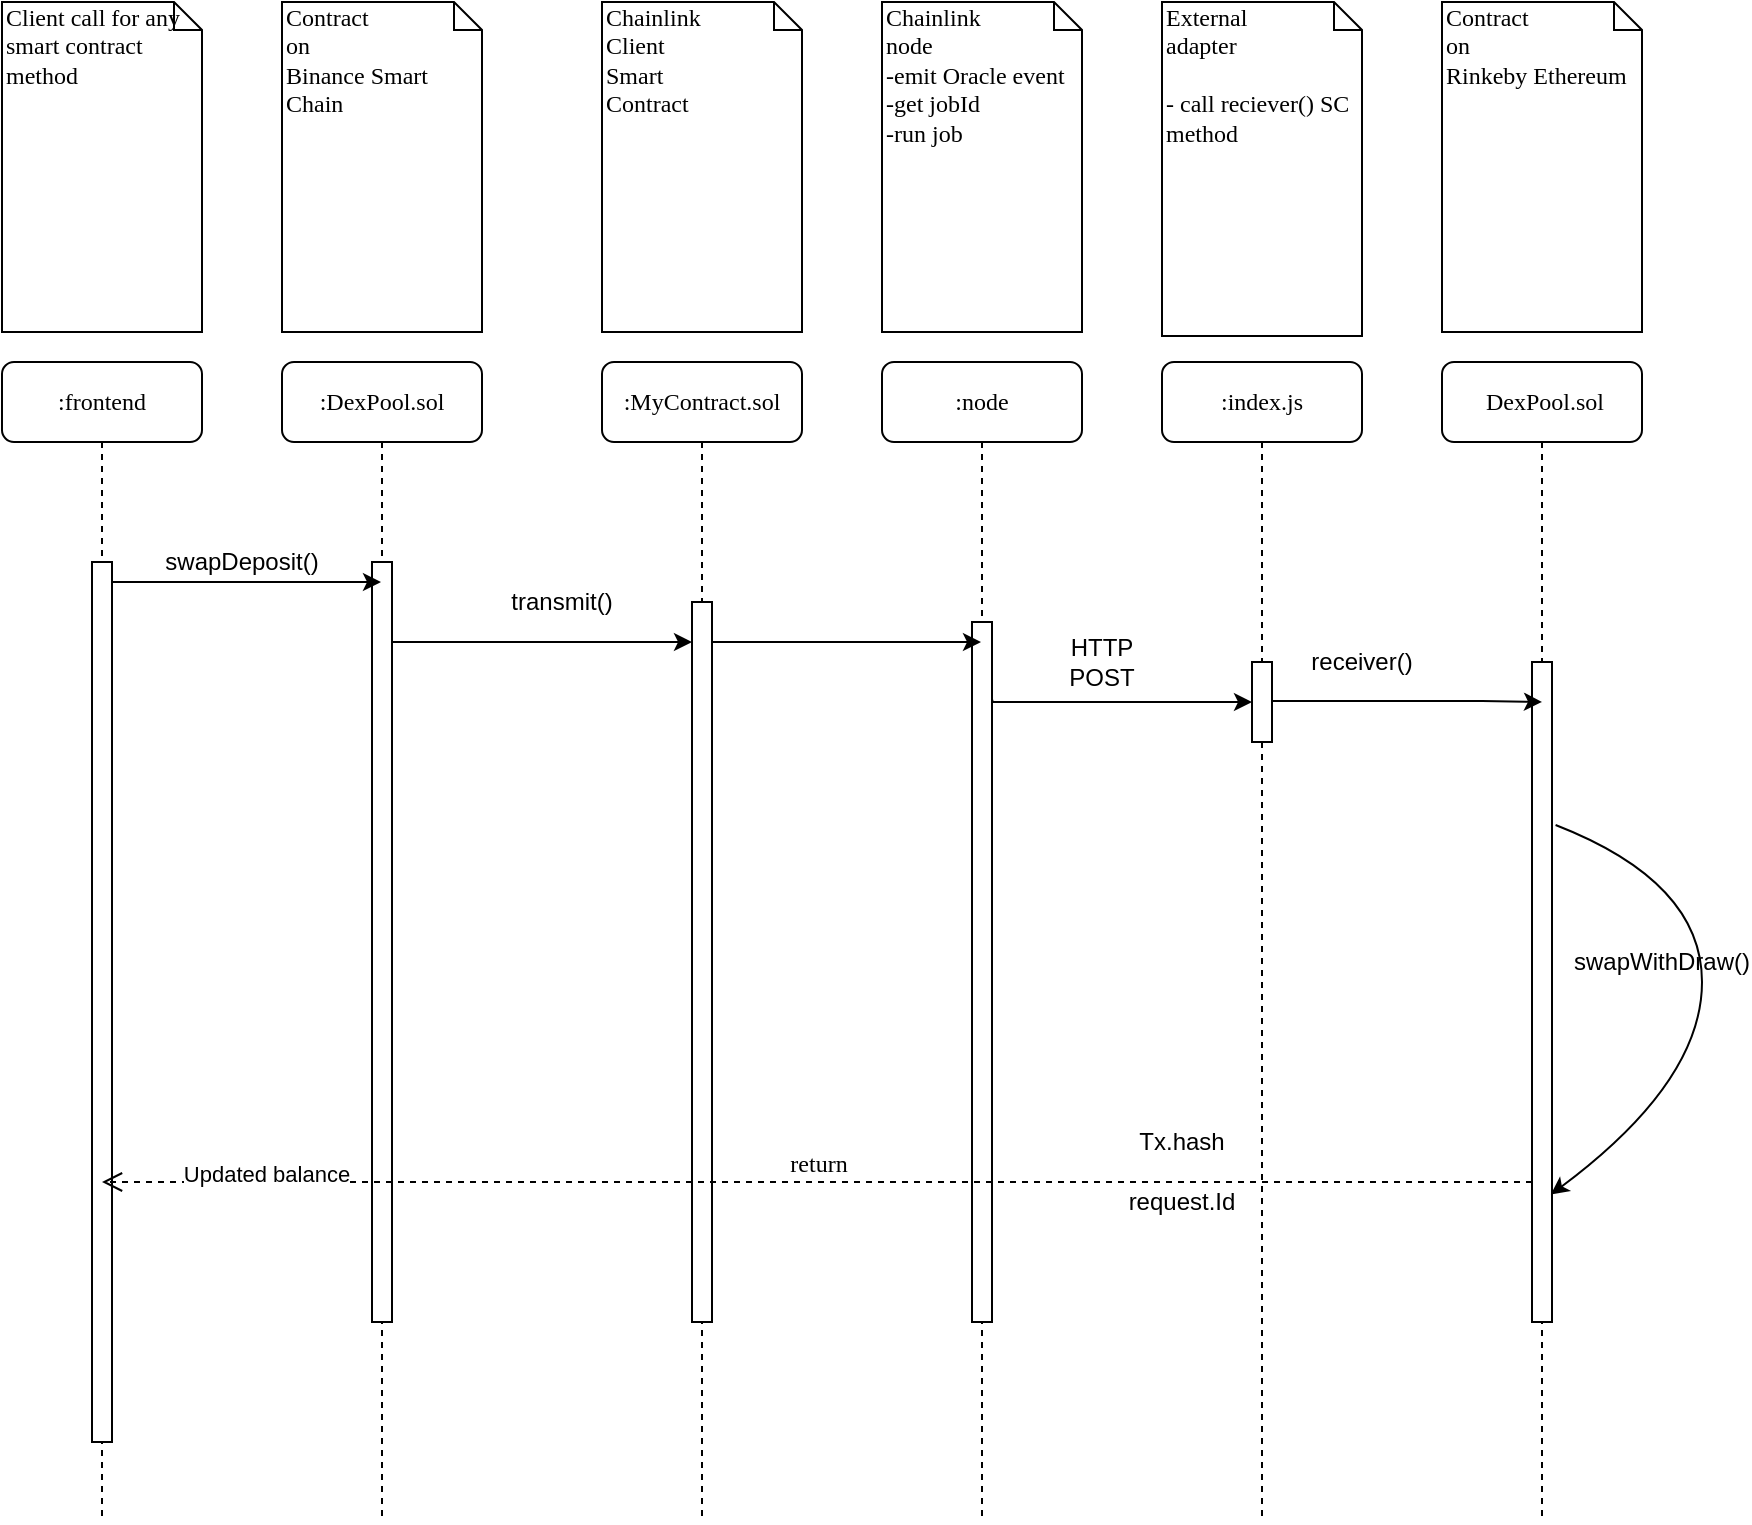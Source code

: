 <mxfile version="14.3.0" type="device"><diagram name="Page-1" id="13e1069c-82ec-6db2-03f1-153e76fe0fe0"><mxGraphModel dx="1483" dy="789" grid="1" gridSize="10" guides="1" tooltips="1" connect="1" arrows="1" fold="1" page="1" pageScale="1" pageWidth="1100" pageHeight="850" background="#ffffff" math="0" shadow="0"><root><mxCell id="0"/><mxCell id="1" parent="0"/><mxCell id="7baba1c4bc27f4b0-2" value=":DexPool.sol" style="shape=umlLifeline;perimeter=lifelinePerimeter;whiteSpace=wrap;html=1;container=1;collapsible=0;recursiveResize=0;outlineConnect=0;rounded=1;shadow=0;comic=0;labelBackgroundColor=none;strokeWidth=1;fontFamily=Verdana;fontSize=12;align=center;" parent="1" vertex="1"><mxGeometry x="265" y="220" width="100" height="580" as="geometry"/></mxCell><mxCell id="7baba1c4bc27f4b0-10" value="" style="html=1;points=[];perimeter=orthogonalPerimeter;rounded=0;shadow=0;comic=0;labelBackgroundColor=none;strokeWidth=1;fontFamily=Verdana;fontSize=12;align=center;" parent="7baba1c4bc27f4b0-2" vertex="1"><mxGeometry x="45" y="100" width="10" height="380" as="geometry"/></mxCell><mxCell id="7baba1c4bc27f4b0-3" value=":MyContract.sol&lt;br&gt;" style="shape=umlLifeline;perimeter=lifelinePerimeter;whiteSpace=wrap;html=1;container=1;collapsible=0;recursiveResize=0;outlineConnect=0;rounded=1;shadow=0;comic=0;labelBackgroundColor=none;strokeWidth=1;fontFamily=Verdana;fontSize=12;align=center;" parent="1" vertex="1"><mxGeometry x="425" y="220" width="100" height="580" as="geometry"/></mxCell><mxCell id="7baba1c4bc27f4b0-13" value="" style="html=1;points=[];perimeter=orthogonalPerimeter;rounded=0;shadow=0;comic=0;labelBackgroundColor=none;strokeWidth=1;fontFamily=Verdana;fontSize=12;align=center;" parent="7baba1c4bc27f4b0-3" vertex="1"><mxGeometry x="45" y="120" width="10" height="360" as="geometry"/></mxCell><mxCell id="7baba1c4bc27f4b0-4" value=":node" style="shape=umlLifeline;perimeter=lifelinePerimeter;whiteSpace=wrap;html=1;container=1;collapsible=0;recursiveResize=0;outlineConnect=0;rounded=1;shadow=0;comic=0;labelBackgroundColor=none;strokeWidth=1;fontFamily=Verdana;fontSize=12;align=center;" parent="1" vertex="1"><mxGeometry x="565" y="220" width="100" height="580" as="geometry"/></mxCell><mxCell id="7baba1c4bc27f4b0-5" value=":index.js" style="shape=umlLifeline;perimeter=lifelinePerimeter;whiteSpace=wrap;html=1;container=1;collapsible=0;recursiveResize=0;outlineConnect=0;rounded=1;shadow=0;comic=0;labelBackgroundColor=none;strokeWidth=1;fontFamily=Verdana;fontSize=12;align=center;" parent="1" vertex="1"><mxGeometry x="705" y="220" width="100" height="580" as="geometry"/></mxCell><mxCell id="7baba1c4bc27f4b0-6" value="&amp;nbsp;DexPool.sol" style="shape=umlLifeline;perimeter=lifelinePerimeter;whiteSpace=wrap;html=1;container=1;collapsible=0;recursiveResize=0;outlineConnect=0;rounded=1;shadow=0;comic=0;labelBackgroundColor=none;strokeWidth=1;fontFamily=Verdana;fontSize=12;align=center;" parent="1" vertex="1"><mxGeometry x="845" y="220" width="100" height="580" as="geometry"/></mxCell><mxCell id="7baba1c4bc27f4b0-25" value="" style="html=1;points=[];perimeter=orthogonalPerimeter;rounded=0;shadow=0;comic=0;labelBackgroundColor=none;strokeColor=#000000;strokeWidth=1;fillColor=#FFFFFF;fontFamily=Verdana;fontSize=12;fontColor=#000000;align=center;" parent="7baba1c4bc27f4b0-6" vertex="1"><mxGeometry x="45" y="150" width="10" height="330" as="geometry"/></mxCell><mxCell id="7P02YDkuVzpICBayw-eX-15" value="" style="curved=1;endArrow=classic;html=1;entryX=0.94;entryY=0.807;entryDx=0;entryDy=0;entryPerimeter=0;exitX=1.18;exitY=0.247;exitDx=0;exitDy=0;exitPerimeter=0;" edge="1" parent="7baba1c4bc27f4b0-6" source="7baba1c4bc27f4b0-25" target="7baba1c4bc27f4b0-25"><mxGeometry width="50" height="50" relative="1" as="geometry"><mxPoint x="70" y="160" as="sourcePoint"/><mxPoint x="120" y="110" as="targetPoint"/><Array as="points"><mxPoint x="130" y="260"/><mxPoint x="130" y="360"/></Array></mxGeometry></mxCell><mxCell id="7baba1c4bc27f4b0-8" value=":frontend" style="shape=umlLifeline;perimeter=lifelinePerimeter;whiteSpace=wrap;html=1;container=1;collapsible=0;recursiveResize=0;outlineConnect=0;rounded=1;shadow=0;comic=0;labelBackgroundColor=none;strokeWidth=1;fontFamily=Verdana;fontSize=12;align=center;" parent="1" vertex="1"><mxGeometry x="125" y="220" width="100" height="580" as="geometry"/></mxCell><mxCell id="7baba1c4bc27f4b0-9" value="" style="html=1;points=[];perimeter=orthogonalPerimeter;rounded=0;shadow=0;comic=0;labelBackgroundColor=none;strokeWidth=1;fontFamily=Verdana;fontSize=12;align=center;" parent="7baba1c4bc27f4b0-8" vertex="1"><mxGeometry x="45" y="100" width="10" height="440" as="geometry"/></mxCell><mxCell id="7baba1c4bc27f4b0-16" value="" style="html=1;points=[];perimeter=orthogonalPerimeter;rounded=0;shadow=0;comic=0;labelBackgroundColor=none;strokeWidth=1;fontFamily=Verdana;fontSize=12;align=center;" parent="1" vertex="1"><mxGeometry x="610" y="350" width="10" height="350" as="geometry"/></mxCell><mxCell id="7baba1c4bc27f4b0-19" value="" style="html=1;points=[];perimeter=orthogonalPerimeter;rounded=0;shadow=0;comic=0;labelBackgroundColor=none;strokeWidth=1;fontFamily=Verdana;fontSize=12;align=center;" parent="1" vertex="1"><mxGeometry x="750" y="370" width="10" height="40" as="geometry"/></mxCell><mxCell id="7baba1c4bc27f4b0-27" value="return" style="html=1;verticalAlign=bottom;endArrow=open;dashed=1;endSize=8;labelBackgroundColor=none;fontFamily=Verdana;fontSize=12;" parent="1" source="7baba1c4bc27f4b0-25" target="7baba1c4bc27f4b0-8" edge="1"><mxGeometry relative="1" as="geometry"><mxPoint x="775" y="631" as="targetPoint"/><Array as="points"><mxPoint x="765" y="630"/></Array></mxGeometry></mxCell><mxCell id="7P02YDkuVzpICBayw-eX-25" value="Updated balance" style="edgeLabel;html=1;align=center;verticalAlign=middle;resizable=0;points=[];" vertex="1" connectable="0" parent="7baba1c4bc27f4b0-27"><mxGeometry x="0.772" y="-4" relative="1" as="geometry"><mxPoint as="offset"/></mxGeometry></mxCell><mxCell id="7baba1c4bc27f4b0-40" value="Client call for any smart contract method" style="shape=note;whiteSpace=wrap;html=1;size=14;verticalAlign=top;align=left;spacingTop=-6;rounded=0;shadow=0;comic=0;labelBackgroundColor=none;strokeWidth=1;fontFamily=Verdana;fontSize=12" parent="1" vertex="1"><mxGeometry x="125" y="40" width="100" height="165" as="geometry"/></mxCell><mxCell id="7baba1c4bc27f4b0-41" value="Contract&lt;br&gt;on&lt;br&gt;Binance Smart Chain" style="shape=note;whiteSpace=wrap;html=1;size=14;verticalAlign=top;align=left;spacingTop=-6;rounded=0;shadow=0;comic=0;labelBackgroundColor=none;strokeWidth=1;fontFamily=Verdana;fontSize=12" parent="1" vertex="1"><mxGeometry x="265" y="40" width="100" height="165" as="geometry"/></mxCell><mxCell id="7baba1c4bc27f4b0-42" value="&lt;span style=&quot;text-align: center&quot;&gt;Chainlink&lt;br&gt;Client&lt;br&gt;Smart&lt;br&gt;Contract&lt;br&gt;&lt;/span&gt;" style="shape=note;whiteSpace=wrap;html=1;size=14;verticalAlign=top;align=left;spacingTop=-6;rounded=0;shadow=0;comic=0;labelBackgroundColor=none;strokeWidth=1;fontFamily=Verdana;fontSize=12" parent="1" vertex="1"><mxGeometry x="425" y="40" width="100" height="165" as="geometry"/></mxCell><mxCell id="7baba1c4bc27f4b0-43" value="Chainlink&lt;br&gt;node&lt;br&gt;-emit Oracle event&lt;br&gt;-get jobId&lt;br&gt;-run job" style="shape=note;whiteSpace=wrap;html=1;size=14;verticalAlign=top;align=left;spacingTop=-6;rounded=0;shadow=0;comic=0;labelBackgroundColor=none;strokeWidth=1;fontFamily=Verdana;fontSize=12" parent="1" vertex="1"><mxGeometry x="565" y="40" width="100" height="165" as="geometry"/></mxCell><mxCell id="7baba1c4bc27f4b0-44" value="External&lt;br&gt;adapter&lt;br&gt;&lt;br&gt;- call reciever() SC method" style="shape=note;whiteSpace=wrap;html=1;size=14;verticalAlign=top;align=left;spacingTop=-6;rounded=0;shadow=0;comic=0;labelBackgroundColor=none;strokeWidth=1;fontFamily=Verdana;fontSize=12" parent="1" vertex="1"><mxGeometry x="705" y="40" width="100" height="167" as="geometry"/></mxCell><mxCell id="7baba1c4bc27f4b0-45" value="Contract&lt;br&gt;on&lt;br&gt;Rinkeby Ethereum" style="shape=note;whiteSpace=wrap;html=1;size=14;verticalAlign=top;align=left;spacingTop=-6;rounded=0;shadow=0;comic=0;labelBackgroundColor=none;strokeWidth=1;fontFamily=Verdana;fontSize=12" parent="1" vertex="1"><mxGeometry x="845" y="40" width="100" height="165" as="geometry"/></mxCell><mxCell id="7P02YDkuVzpICBayw-eX-3" style="edgeStyle=orthogonalEdgeStyle;rounded=0;orthogonalLoop=1;jettySize=auto;html=1;" edge="1" parent="1" source="7baba1c4bc27f4b0-9" target="7baba1c4bc27f4b0-2"><mxGeometry relative="1" as="geometry"><Array as="points"><mxPoint x="195" y="330"/><mxPoint x="195" y="330"/></Array></mxGeometry></mxCell><mxCell id="7P02YDkuVzpICBayw-eX-4" value="swapDeposit()" style="text;html=1;strokeColor=none;fillColor=none;align=center;verticalAlign=middle;whiteSpace=wrap;rounded=0;" vertex="1" parent="1"><mxGeometry x="225" y="310" width="40" height="20" as="geometry"/></mxCell><mxCell id="7P02YDkuVzpICBayw-eX-6" style="edgeStyle=orthogonalEdgeStyle;rounded=0;orthogonalLoop=1;jettySize=auto;html=1;" edge="1" parent="1" source="7baba1c4bc27f4b0-10" target="7baba1c4bc27f4b0-13"><mxGeometry relative="1" as="geometry"><mxPoint x="315" y="370" as="sourcePoint"/><mxPoint x="449.5" y="370" as="targetPoint"/><Array as="points"><mxPoint x="425" y="360"/><mxPoint x="425" y="360"/></Array></mxGeometry></mxCell><mxCell id="7P02YDkuVzpICBayw-eX-8" value="transmit()" style="text;html=1;strokeColor=none;fillColor=none;align=center;verticalAlign=middle;whiteSpace=wrap;rounded=0;" vertex="1" parent="1"><mxGeometry x="375" y="330" width="60" height="20" as="geometry"/></mxCell><mxCell id="7P02YDkuVzpICBayw-eX-9" style="edgeStyle=orthogonalEdgeStyle;rounded=0;orthogonalLoop=1;jettySize=auto;html=1;" edge="1" parent="1" source="7baba1c4bc27f4b0-13" target="7baba1c4bc27f4b0-4"><mxGeometry relative="1" as="geometry"><mxPoint x="485" y="370" as="sourcePoint"/><mxPoint x="625" y="360" as="targetPoint"/><Array as="points"><mxPoint x="555" y="360"/><mxPoint x="555" y="360"/></Array></mxGeometry></mxCell><mxCell id="7P02YDkuVzpICBayw-eX-10" style="edgeStyle=orthogonalEdgeStyle;rounded=0;orthogonalLoop=1;jettySize=auto;html=1;" edge="1" parent="1"><mxGeometry relative="1" as="geometry"><mxPoint x="760" y="389.5" as="sourcePoint"/><mxPoint x="895" y="390" as="targetPoint"/><Array as="points"><mxPoint x="865" y="389.5"/><mxPoint x="865" y="389.5"/></Array></mxGeometry></mxCell><mxCell id="7P02YDkuVzpICBayw-eX-12" value="receiver()" style="text;html=1;strokeColor=none;fillColor=none;align=center;verticalAlign=middle;whiteSpace=wrap;rounded=0;" vertex="1" parent="1"><mxGeometry x="785" y="360" width="40" height="20" as="geometry"/></mxCell><mxCell id="7P02YDkuVzpICBayw-eX-14" value="request.Id" style="text;html=1;strokeColor=none;fillColor=none;align=center;verticalAlign=middle;whiteSpace=wrap;rounded=0;" vertex="1" parent="1"><mxGeometry x="695" y="630" width="40" height="20" as="geometry"/></mxCell><mxCell id="7P02YDkuVzpICBayw-eX-18" value="swapWithDraw()" style="text;html=1;strokeColor=none;fillColor=none;align=center;verticalAlign=middle;whiteSpace=wrap;rounded=0;" vertex="1" parent="1"><mxGeometry x="935" y="510" width="40" height="20" as="geometry"/></mxCell><mxCell id="7P02YDkuVzpICBayw-eX-22" value="Tx.hash" style="text;html=1;strokeColor=none;fillColor=none;align=center;verticalAlign=middle;whiteSpace=wrap;rounded=0;" vertex="1" parent="1"><mxGeometry x="695" y="600" width="40" height="20" as="geometry"/></mxCell><mxCell id="7P02YDkuVzpICBayw-eX-23" style="edgeStyle=orthogonalEdgeStyle;rounded=0;orthogonalLoop=1;jettySize=auto;html=1;exitX=1.02;exitY=0.111;exitDx=0;exitDy=0;exitPerimeter=0;" edge="1" parent="1" source="7baba1c4bc27f4b0-16" target="7baba1c4bc27f4b0-19"><mxGeometry relative="1" as="geometry"><mxPoint x="625" y="390" as="sourcePoint"/><mxPoint x="695" y="389.5" as="targetPoint"/><Array as="points"><mxPoint x="620" y="390"/></Array></mxGeometry></mxCell><mxCell id="7P02YDkuVzpICBayw-eX-24" value="HTTP POST" style="text;html=1;strokeColor=none;fillColor=none;align=center;verticalAlign=middle;whiteSpace=wrap;rounded=0;" vertex="1" parent="1"><mxGeometry x="655" y="360" width="40" height="20" as="geometry"/></mxCell><mxCell id="7P02YDkuVzpICBayw-eX-29" value="" style="shape=image;html=1;verticalAlign=top;verticalLabelPosition=bottom;labelBackgroundColor=#ffffff;imageAspect=0;aspect=fixed;image=https://cdn0.iconfinder.com/data/icons/blockchain-classic/256/Ethereum_Classic-128.png" vertex="1" parent="1"><mxGeometry x="860" y="138.5" width="50" height="50" as="geometry"/></mxCell><mxCell id="7P02YDkuVzpICBayw-eX-30" value="" style="shape=image;html=1;verticalAlign=top;verticalLabelPosition=bottom;labelBackgroundColor=#ffffff;imageAspect=0;aspect=fixed;image=https://cdn0.iconfinder.com/data/icons/blockchain-classic/256/Binance_Coin-128.png" vertex="1" parent="1"><mxGeometry x="295" y="138.5" width="40" height="40" as="geometry"/></mxCell><mxCell id="7P02YDkuVzpICBayw-eX-31" value="" style="shape=image;html=1;verticalAlign=top;verticalLabelPosition=bottom;labelBackgroundColor=#ffffff;imageAspect=0;aspect=fixed;image=https://cdn0.iconfinder.com/data/icons/blockchain-classic/256/Binance_Coin-128.png" vertex="1" parent="1"><mxGeometry x="450" y="138.5" width="40" height="40" as="geometry"/></mxCell><mxCell id="7P02YDkuVzpICBayw-eX-32" value="" style="shape=image;html=1;verticalAlign=top;verticalLabelPosition=bottom;labelBackgroundColor=#ffffff;imageAspect=0;aspect=fixed;image=https://cdn3.iconfinder.com/data/icons/logos-brands-3/24/logo_brand_brands_logos_firefox-128.png" vertex="1" parent="1"><mxGeometry x="150" y="133.5" width="46.5" height="46.5" as="geometry"/></mxCell><mxCell id="7P02YDkuVzpICBayw-eX-33" value="" style="shape=image;html=1;verticalAlign=top;verticalLabelPosition=bottom;labelBackgroundColor=#ffffff;imageAspect=0;aspect=fixed;image=https://cdn0.iconfinder.com/data/icons/blockchain-classic/270/ChainLink-128.png" vertex="1" parent="1"><mxGeometry x="590" y="138.5" width="50" height="50" as="geometry"/></mxCell><mxCell id="7P02YDkuVzpICBayw-eX-34" value="" style="shape=image;html=1;verticalAlign=top;verticalLabelPosition=bottom;labelBackgroundColor=#ffffff;imageAspect=0;aspect=fixed;image=https://cdn4.iconfinder.com/data/icons/logos-and-brands/512/233_Node_Js_logo-128.png" vertex="1" parent="1"><mxGeometry x="730" y="138.5" width="50" height="50" as="geometry"/></mxCell></root></mxGraphModel></diagram></mxfile>
